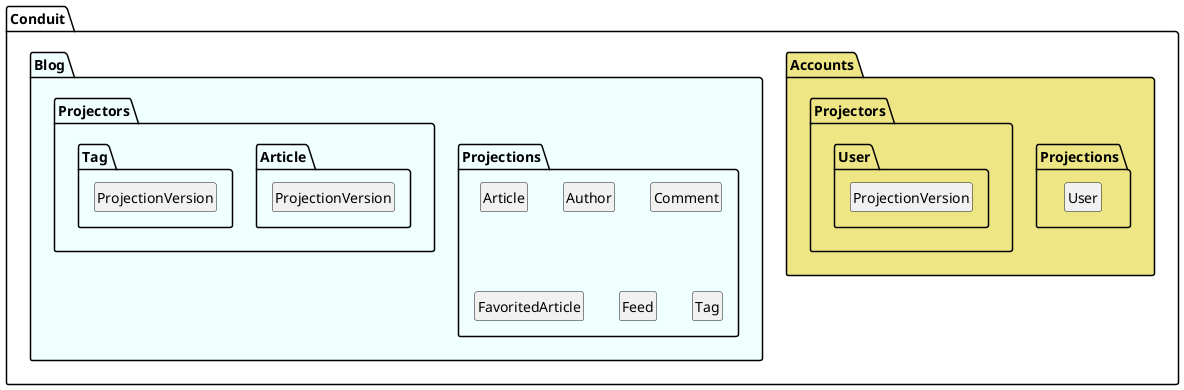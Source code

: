 @startuml

hide circle
hide methods
hide fields
skinparam linetype ortho
skinparam defaultFontName Roboto Mono
skinparam shadowing false

namespace Conduit.Accounts #eee685 {
  entity Conduit.Accounts.Projections.User
  entity Conduit.Accounts.Projectors.User.ProjectionVersion
}
namespace Conduit.Blog #f0ffff {
  entity Conduit.Blog.Projections.Article
  entity Conduit.Blog.Projections.Author
  entity Conduit.Blog.Projections.Comment
  entity Conduit.Blog.Projections.FavoritedArticle
  entity Conduit.Blog.Projections.Feed
  entity Conduit.Blog.Projections.Tag
  entity Conduit.Blog.Projectors.Article.ProjectionVersion
  entity Conduit.Blog.Projectors.Tag.ProjectionVersion
}



@enduml
